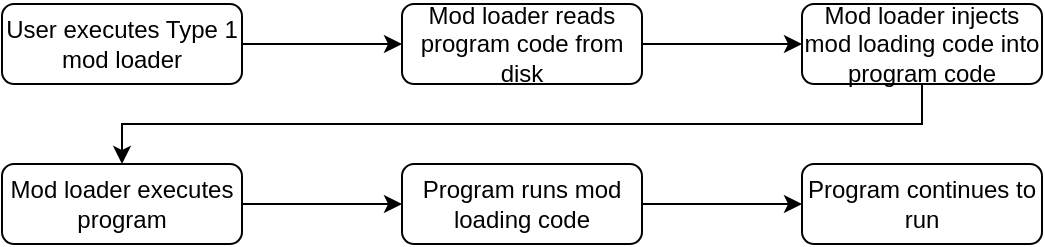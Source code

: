 <mxfile version="16.6.3" type="device"><diagram id="C5RBs43oDa-KdzZeNtuy" name="Page-1"><mxGraphModel dx="1182" dy="756" grid="1" gridSize="10" guides="1" tooltips="1" connect="1" arrows="1" fold="1" page="1" pageScale="1" pageWidth="827" pageHeight="1169" math="0" shadow="0"><root><mxCell id="WIyWlLk6GJQsqaUBKTNV-0"/><mxCell id="WIyWlLk6GJQsqaUBKTNV-1" parent="WIyWlLk6GJQsqaUBKTNV-0"/><mxCell id="z8eE1tP-tTSk-bQR6gqF-1" value="" style="edgeStyle=orthogonalEdgeStyle;rounded=0;orthogonalLoop=1;jettySize=auto;html=1;" edge="1" parent="WIyWlLk6GJQsqaUBKTNV-1" source="WIyWlLk6GJQsqaUBKTNV-3" target="z8eE1tP-tTSk-bQR6gqF-0"><mxGeometry relative="1" as="geometry"/></mxCell><mxCell id="WIyWlLk6GJQsqaUBKTNV-3" value="User executes Type 1 mod loader" style="rounded=1;whiteSpace=wrap;html=1;fontSize=12;glass=0;strokeWidth=1;shadow=0;" parent="WIyWlLk6GJQsqaUBKTNV-1" vertex="1"><mxGeometry x="160" y="80" width="120" height="40" as="geometry"/></mxCell><mxCell id="z8eE1tP-tTSk-bQR6gqF-9" value="" style="edgeStyle=orthogonalEdgeStyle;rounded=0;orthogonalLoop=1;jettySize=auto;html=1;" edge="1" parent="WIyWlLk6GJQsqaUBKTNV-1" source="z8eE1tP-tTSk-bQR6gqF-0" target="z8eE1tP-tTSk-bQR6gqF-2"><mxGeometry relative="1" as="geometry"/></mxCell><mxCell id="z8eE1tP-tTSk-bQR6gqF-0" value="Mod loader reads program code from disk" style="rounded=1;whiteSpace=wrap;html=1;fontSize=12;glass=0;strokeWidth=1;shadow=0;" vertex="1" parent="WIyWlLk6GJQsqaUBKTNV-1"><mxGeometry x="360" y="80" width="120" height="40" as="geometry"/></mxCell><mxCell id="z8eE1tP-tTSk-bQR6gqF-8" style="edgeStyle=orthogonalEdgeStyle;rounded=0;orthogonalLoop=1;jettySize=auto;html=1;exitX=0.5;exitY=1;exitDx=0;exitDy=0;" edge="1" parent="WIyWlLk6GJQsqaUBKTNV-1" source="z8eE1tP-tTSk-bQR6gqF-2" target="z8eE1tP-tTSk-bQR6gqF-3"><mxGeometry relative="1" as="geometry"/></mxCell><mxCell id="z8eE1tP-tTSk-bQR6gqF-2" value="Mod loader injects mod loading code into program code" style="rounded=1;whiteSpace=wrap;html=1;fontSize=12;glass=0;strokeWidth=1;shadow=0;" vertex="1" parent="WIyWlLk6GJQsqaUBKTNV-1"><mxGeometry x="560" y="80" width="120" height="40" as="geometry"/></mxCell><mxCell id="z8eE1tP-tTSk-bQR6gqF-7" value="" style="edgeStyle=orthogonalEdgeStyle;rounded=0;orthogonalLoop=1;jettySize=auto;html=1;" edge="1" parent="WIyWlLk6GJQsqaUBKTNV-1" source="z8eE1tP-tTSk-bQR6gqF-3" target="z8eE1tP-tTSk-bQR6gqF-4"><mxGeometry relative="1" as="geometry"/></mxCell><mxCell id="z8eE1tP-tTSk-bQR6gqF-3" value="Mod loader executes program" style="rounded=1;whiteSpace=wrap;html=1;fontSize=12;glass=0;strokeWidth=1;shadow=0;" vertex="1" parent="WIyWlLk6GJQsqaUBKTNV-1"><mxGeometry x="160" y="160" width="120" height="40" as="geometry"/></mxCell><mxCell id="z8eE1tP-tTSk-bQR6gqF-6" value="" style="edgeStyle=orthogonalEdgeStyle;rounded=0;orthogonalLoop=1;jettySize=auto;html=1;" edge="1" parent="WIyWlLk6GJQsqaUBKTNV-1" source="z8eE1tP-tTSk-bQR6gqF-4" target="z8eE1tP-tTSk-bQR6gqF-5"><mxGeometry relative="1" as="geometry"/></mxCell><mxCell id="z8eE1tP-tTSk-bQR6gqF-4" value="Program runs mod loading code" style="rounded=1;whiteSpace=wrap;html=1;fontSize=12;glass=0;strokeWidth=1;shadow=0;" vertex="1" parent="WIyWlLk6GJQsqaUBKTNV-1"><mxGeometry x="360" y="160" width="120" height="40" as="geometry"/></mxCell><mxCell id="z8eE1tP-tTSk-bQR6gqF-5" value="Program continues to run" style="rounded=1;whiteSpace=wrap;html=1;fontSize=12;glass=0;strokeWidth=1;shadow=0;" vertex="1" parent="WIyWlLk6GJQsqaUBKTNV-1"><mxGeometry x="560" y="160" width="120" height="40" as="geometry"/></mxCell></root></mxGraphModel></diagram></mxfile>